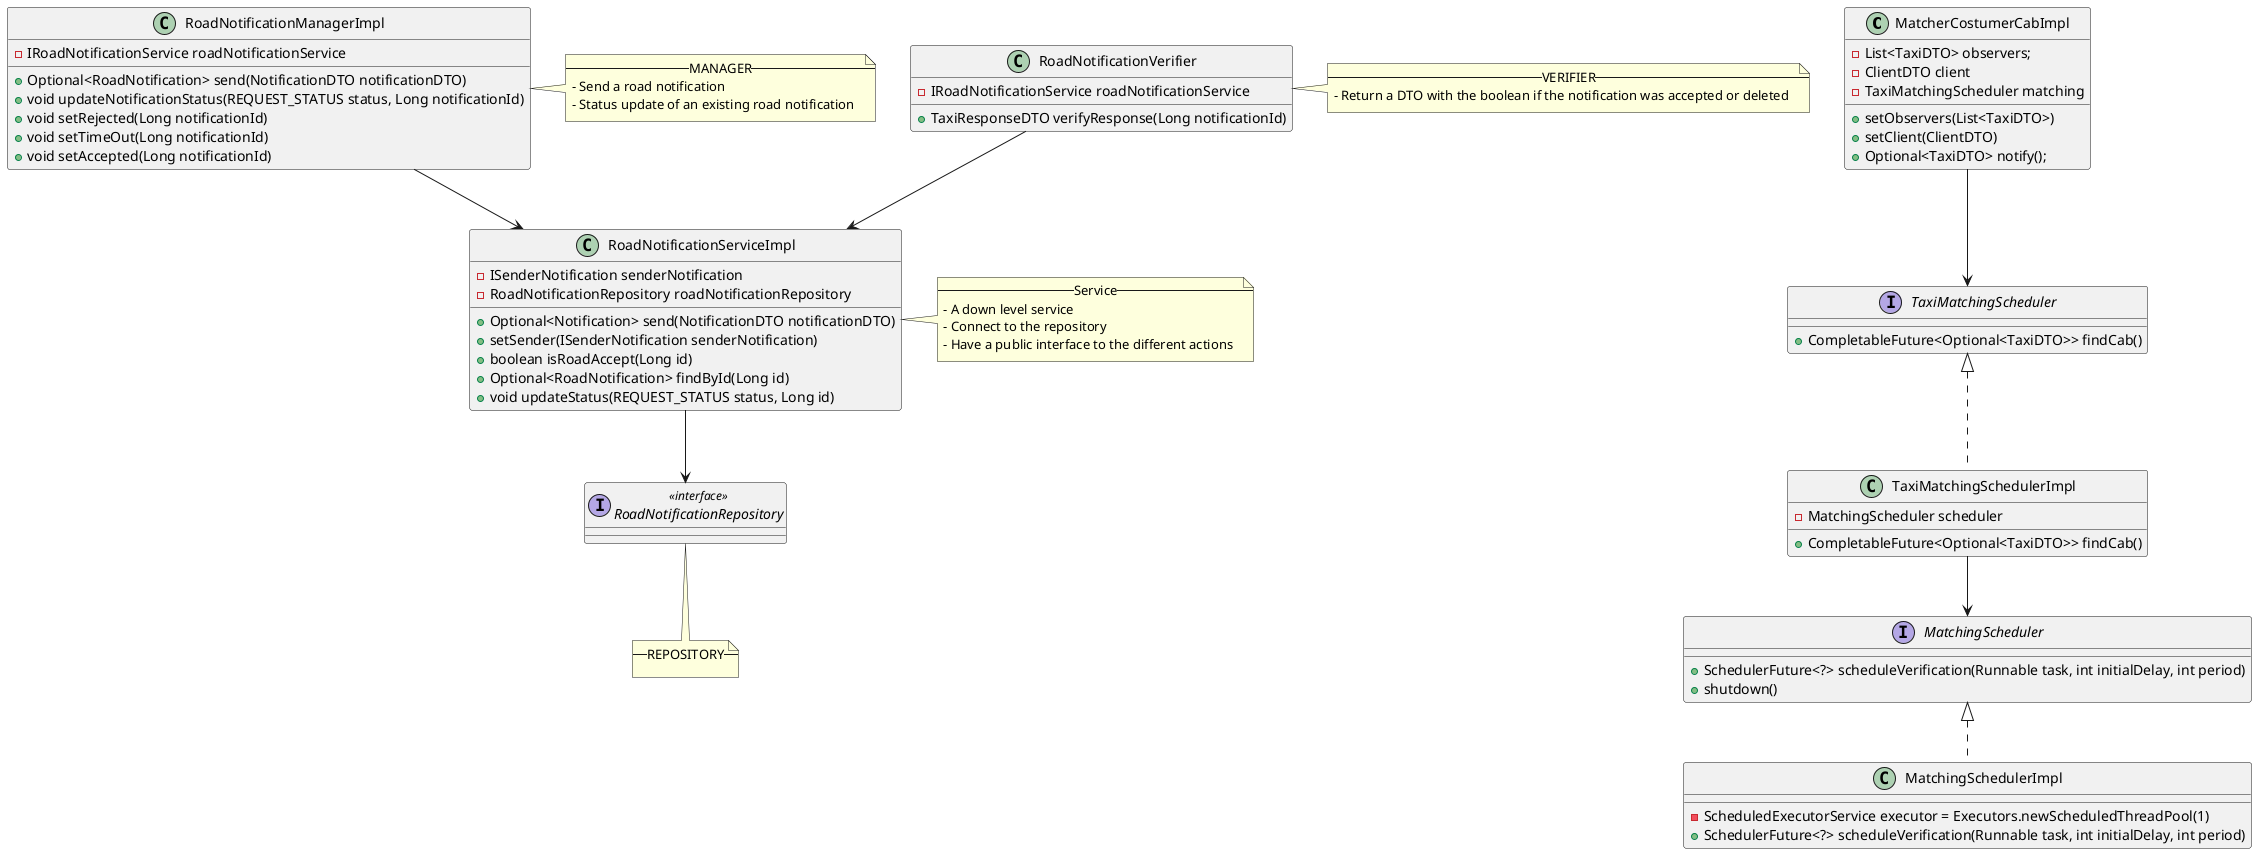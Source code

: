 @startuml notification
top to bottom direction

class MatcherCostumerCabImpl {
    - List<TaxiDTO> observers;
    - ClientDTO client
    - TaxiMatchingScheduler matching
    + setObservers(List<TaxiDTO>)
    + setClient(ClientDTO)
    + Optional<TaxiDTO> notify();
}

interface TaxiMatchingScheduler {
    +CompletableFuture<Optional<TaxiDTO>> findCab()
}
class TaxiMatchingSchedulerImpl {
    - MatchingScheduler scheduler
    + CompletableFuture<Optional<TaxiDTO>> findCab()
}


interface MatchingScheduler {
    + SchedulerFuture<?> scheduleVerification(Runnable task, int initialDelay, int period)
    + shutdown()
}
class MatchingSchedulerImpl {
    - ScheduledExecutorService executor = Executors.newScheduledThreadPool(1)
    + SchedulerFuture<?> scheduleVerification(Runnable task, int initialDelay, int period)
}

class RoadNotificationManagerImpl {
    - IRoadNotificationService roadNotificationService
    + Optional<RoadNotification> send(NotificationDTO notificationDTO)
    + void updateNotificationStatus(REQUEST_STATUS status, Long notificationId)
    + void setRejected(Long notificationId)
    + void setTimeOut(Long notificationId)
    + void setAccepted(Long notificationId)
}
note right of RoadNotificationManagerImpl
    --MANAGER--
    - Send a road notification
    - Status update of an existing road notification
end note

class RoadNotificationVerifier {
    - IRoadNotificationService roadNotificationService
    + TaxiResponseDTO verifyResponse(Long notificationId)
}

note right of RoadNotificationVerifier {
    --VERIFIER--
    - Return a DTO with the boolean if the notification was accepted or deleted
}

class RoadNotificationServiceImpl {
    - ISenderNotification senderNotification
    - RoadNotificationRepository roadNotificationRepository
    + Optional<Notification> send(NotificationDTO notificationDTO)
    + setSender(ISenderNotification senderNotification)
    + boolean isRoadAccept(Long id)
    + Optional<RoadNotification> findById(Long id)
    + void updateStatus(REQUEST_STATUS status, Long id)
}
note right of RoadNotificationServiceImpl {
    --Service--
    - A down level service
    - Connect to the repository
    - Have a public interface to the different actions
}

interface RoadNotificationRepository <<interface>>{
}
note bottom of RoadNotificationRepository {
    --REPOSITORY--
}
MatchingScheduler <|.. MatchingSchedulerImpl

RoadNotificationManagerImpl --> RoadNotificationServiceImpl
RoadNotificationVerifier --> RoadNotificationServiceImpl
RoadNotificationServiceImpl --> RoadNotificationRepository
MatcherCostumerCabImpl --> TaxiMatchingScheduler
TaxiMatchingScheduler <|.. TaxiMatchingSchedulerImpl
TaxiMatchingSchedulerImpl --> MatchingScheduler
@enduml
